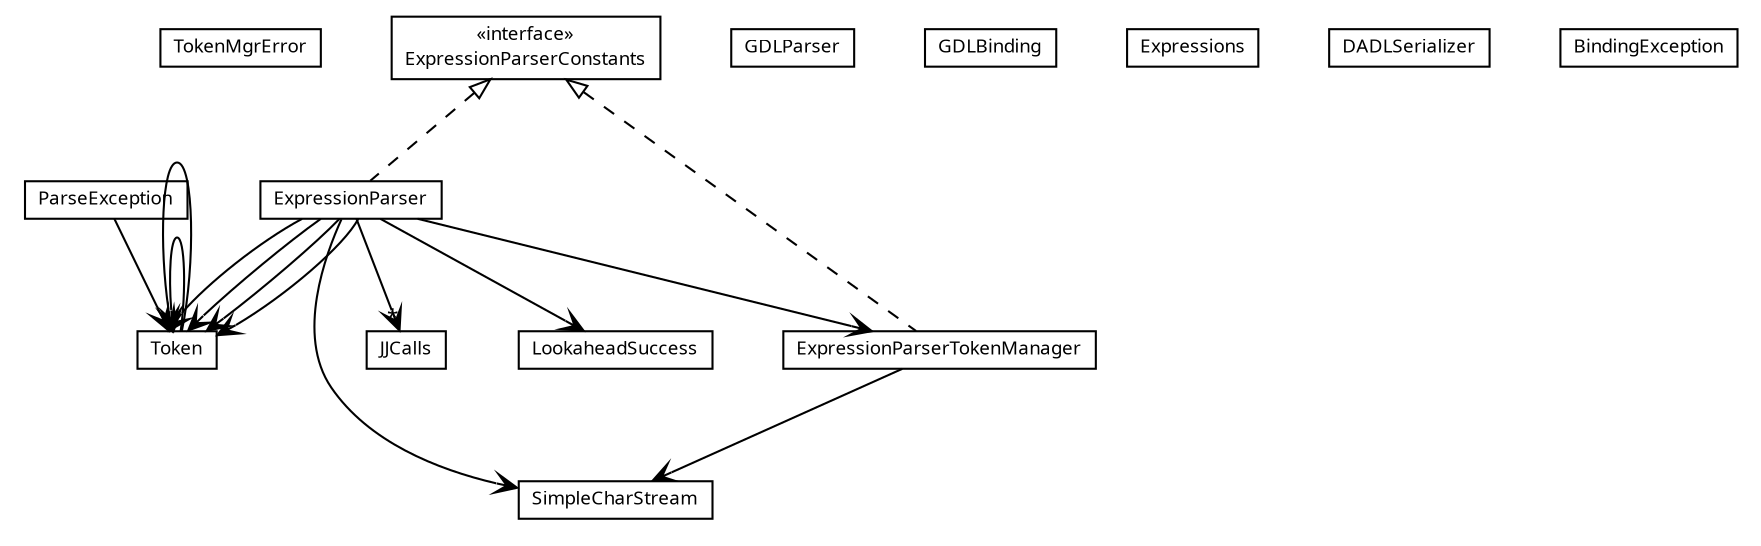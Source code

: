 #!/usr/local/bin/dot
#
# Class diagram 
# Generated by UMLGraph version R5_6 (http://www.umlgraph.org/)
#

digraph G {
	edge [fontname="Trebuchet MS",fontsize=10,labelfontname="Trebuchet MS",labelfontsize=10];
	node [fontname="Trebuchet MS",fontsize=10,shape=plaintext];
	nodesep=0.25;
	ranksep=0.5;
	// se.cambio.cds.gdl.parser.TokenMgrError
	c20524 [label=<<table title="se.cambio.cds.gdl.parser.TokenMgrError" border="0" cellborder="1" cellspacing="0" cellpadding="2" port="p" href="./TokenMgrError.html">
		<tr><td><table border="0" cellspacing="0" cellpadding="1">
<tr><td align="center" balign="center"><font face="Trebuchet MS"> TokenMgrError </font></td></tr>
		</table></td></tr>
		</table>>, URL="./TokenMgrError.html", fontname="Trebuchet MS", fontcolor="black", fontsize=9.0];
	// se.cambio.cds.gdl.parser.Token
	c20525 [label=<<table title="se.cambio.cds.gdl.parser.Token" border="0" cellborder="1" cellspacing="0" cellpadding="2" port="p" href="./Token.html">
		<tr><td><table border="0" cellspacing="0" cellpadding="1">
<tr><td align="center" balign="center"><font face="Trebuchet MS"> Token </font></td></tr>
		</table></td></tr>
		</table>>, URL="./Token.html", fontname="Trebuchet MS", fontcolor="black", fontsize=9.0];
	// se.cambio.cds.gdl.parser.SimpleCharStream
	c20526 [label=<<table title="se.cambio.cds.gdl.parser.SimpleCharStream" border="0" cellborder="1" cellspacing="0" cellpadding="2" port="p" href="./SimpleCharStream.html">
		<tr><td><table border="0" cellspacing="0" cellpadding="1">
<tr><td align="center" balign="center"><font face="Trebuchet MS"> SimpleCharStream </font></td></tr>
		</table></td></tr>
		</table>>, URL="./SimpleCharStream.html", fontname="Trebuchet MS", fontcolor="black", fontsize=9.0];
	// se.cambio.cds.gdl.parser.ParseException
	c20527 [label=<<table title="se.cambio.cds.gdl.parser.ParseException" border="0" cellborder="1" cellspacing="0" cellpadding="2" port="p" href="./ParseException.html">
		<tr><td><table border="0" cellspacing="0" cellpadding="1">
<tr><td align="center" balign="center"><font face="Trebuchet MS"> ParseException </font></td></tr>
		</table></td></tr>
		</table>>, URL="./ParseException.html", fontname="Trebuchet MS", fontcolor="black", fontsize=9.0];
	// se.cambio.cds.gdl.parser.GDLParser
	c20528 [label=<<table title="se.cambio.cds.gdl.parser.GDLParser" border="0" cellborder="1" cellspacing="0" cellpadding="2" port="p" href="./GDLParser.html">
		<tr><td><table border="0" cellspacing="0" cellpadding="1">
<tr><td align="center" balign="center"><font face="Trebuchet MS"> GDLParser </font></td></tr>
		</table></td></tr>
		</table>>, URL="./GDLParser.html", fontname="Trebuchet MS", fontcolor="black", fontsize=9.0];
	// se.cambio.cds.gdl.parser.GDLBinding
	c20529 [label=<<table title="se.cambio.cds.gdl.parser.GDLBinding" border="0" cellborder="1" cellspacing="0" cellpadding="2" port="p" href="./GDLBinding.html">
		<tr><td><table border="0" cellspacing="0" cellpadding="1">
<tr><td align="center" balign="center"><font face="Trebuchet MS"> GDLBinding </font></td></tr>
		</table></td></tr>
		</table>>, URL="./GDLBinding.html", fontname="Trebuchet MS", fontcolor="black", fontsize=9.0];
	// se.cambio.cds.gdl.parser.Expressions
	c20530 [label=<<table title="se.cambio.cds.gdl.parser.Expressions" border="0" cellborder="1" cellspacing="0" cellpadding="2" port="p" href="./Expressions.html">
		<tr><td><table border="0" cellspacing="0" cellpadding="1">
<tr><td align="center" balign="center"><font face="Trebuchet MS"> Expressions </font></td></tr>
		</table></td></tr>
		</table>>, URL="./Expressions.html", fontname="Trebuchet MS", fontcolor="black", fontsize=9.0];
	// se.cambio.cds.gdl.parser.ExpressionParserTokenManager
	c20531 [label=<<table title="se.cambio.cds.gdl.parser.ExpressionParserTokenManager" border="0" cellborder="1" cellspacing="0" cellpadding="2" port="p" href="./ExpressionParserTokenManager.html">
		<tr><td><table border="0" cellspacing="0" cellpadding="1">
<tr><td align="center" balign="center"><font face="Trebuchet MS"> ExpressionParserTokenManager </font></td></tr>
		</table></td></tr>
		</table>>, URL="./ExpressionParserTokenManager.html", fontname="Trebuchet MS", fontcolor="black", fontsize=9.0];
	// se.cambio.cds.gdl.parser.ExpressionParserConstants
	c20532 [label=<<table title="se.cambio.cds.gdl.parser.ExpressionParserConstants" border="0" cellborder="1" cellspacing="0" cellpadding="2" port="p" href="./ExpressionParserConstants.html">
		<tr><td><table border="0" cellspacing="0" cellpadding="1">
<tr><td align="center" balign="center"> &#171;interface&#187; </td></tr>
<tr><td align="center" balign="center"><font face="Trebuchet MS"> ExpressionParserConstants </font></td></tr>
		</table></td></tr>
		</table>>, URL="./ExpressionParserConstants.html", fontname="Trebuchet MS", fontcolor="black", fontsize=9.0];
	// se.cambio.cds.gdl.parser.ExpressionParser
	c20533 [label=<<table title="se.cambio.cds.gdl.parser.ExpressionParser" border="0" cellborder="1" cellspacing="0" cellpadding="2" port="p" href="./ExpressionParser.html">
		<tr><td><table border="0" cellspacing="0" cellpadding="1">
<tr><td align="center" balign="center"><font face="Trebuchet MS"> ExpressionParser </font></td></tr>
		</table></td></tr>
		</table>>, URL="./ExpressionParser.html", fontname="Trebuchet MS", fontcolor="black", fontsize=9.0];
	// se.cambio.cds.gdl.parser.DADLSerializer
	c20534 [label=<<table title="se.cambio.cds.gdl.parser.DADLSerializer" border="0" cellborder="1" cellspacing="0" cellpadding="2" port="p" href="./DADLSerializer.html">
		<tr><td><table border="0" cellspacing="0" cellpadding="1">
<tr><td align="center" balign="center"><font face="Trebuchet MS"> DADLSerializer </font></td></tr>
		</table></td></tr>
		</table>>, URL="./DADLSerializer.html", fontname="Trebuchet MS", fontcolor="black", fontsize=9.0];
	// se.cambio.cds.gdl.parser.BindingException
	c20535 [label=<<table title="se.cambio.cds.gdl.parser.BindingException" border="0" cellborder="1" cellspacing="0" cellpadding="2" port="p" href="./BindingException.html">
		<tr><td><table border="0" cellspacing="0" cellpadding="1">
<tr><td align="center" balign="center"><font face="Trebuchet MS"> BindingException </font></td></tr>
		</table></td></tr>
		</table>>, URL="./BindingException.html", fontname="Trebuchet MS", fontcolor="black", fontsize=9.0];
	//se.cambio.cds.gdl.parser.ExpressionParserTokenManager implements se.cambio.cds.gdl.parser.ExpressionParserConstants
	c20532:p -> c20531:p [dir=back,arrowtail=empty,style=dashed];
	//se.cambio.cds.gdl.parser.ExpressionParser implements se.cambio.cds.gdl.parser.ExpressionParserConstants
	c20532:p -> c20533:p [dir=back,arrowtail=empty,style=dashed];
	// se.cambio.cds.gdl.parser.Token NAVASSOC se.cambio.cds.gdl.parser.Token
	c20525:p -> c20525:p [taillabel="", label="", headlabel="", fontname="Trebuchet MS", fontcolor="black", fontsize=10.0, color="black", arrowhead=open];
	// se.cambio.cds.gdl.parser.Token NAVASSOC se.cambio.cds.gdl.parser.Token
	c20525:p -> c20525:p [taillabel="", label="", headlabel="", fontname="Trebuchet MS", fontcolor="black", fontsize=10.0, color="black", arrowhead=open];
	// se.cambio.cds.gdl.parser.ParseException NAVASSOC se.cambio.cds.gdl.parser.Token
	c20527:p -> c20525:p [taillabel="", label="", headlabel="", fontname="Trebuchet MS", fontcolor="black", fontsize=10.0, color="black", arrowhead=open];
	// se.cambio.cds.gdl.parser.ExpressionParserTokenManager NAVASSOC se.cambio.cds.gdl.parser.SimpleCharStream
	c20531:p -> c20526:p [taillabel="", label="", headlabel="", fontname="Trebuchet MS", fontcolor="black", fontsize=10.0, color="black", arrowhead=open];
	// se.cambio.cds.gdl.parser.ExpressionParser NAVASSOC se.cambio.cds.gdl.parser.ExpressionParserTokenManager
	c20533:p -> c20531:p [taillabel="", label="", headlabel="", fontname="Trebuchet MS", fontcolor="black", fontsize=10.0, color="black", arrowhead=open];
	// se.cambio.cds.gdl.parser.ExpressionParser NAVASSOC se.cambio.cds.gdl.parser.SimpleCharStream
	c20533:p -> c20526:p [taillabel="", label="", headlabel="", fontname="Trebuchet MS", fontcolor="black", fontsize=10.0, color="black", arrowhead=open];
	// se.cambio.cds.gdl.parser.ExpressionParser NAVASSOC se.cambio.cds.gdl.parser.Token
	c20533:p -> c20525:p [taillabel="", label="", headlabel="", fontname="Trebuchet MS", fontcolor="black", fontsize=10.0, color="black", arrowhead=open];
	// se.cambio.cds.gdl.parser.ExpressionParser NAVASSOC se.cambio.cds.gdl.parser.Token
	c20533:p -> c20525:p [taillabel="", label="", headlabel="", fontname="Trebuchet MS", fontcolor="black", fontsize=10.0, color="black", arrowhead=open];
	// se.cambio.cds.gdl.parser.ExpressionParser NAVASSOC se.cambio.cds.gdl.parser.Token
	c20533:p -> c20525:p [taillabel="", label="", headlabel="", fontname="Trebuchet MS", fontcolor="black", fontsize=10.0, color="black", arrowhead=open];
	// se.cambio.cds.gdl.parser.ExpressionParser NAVASSOC se.cambio.cds.gdl.parser.Token
	c20533:p -> c20525:p [taillabel="", label="", headlabel="", fontname="Trebuchet MS", fontcolor="black", fontsize=10.0, color="black", arrowhead=open];
	// se.cambio.cds.gdl.parser.ExpressionParser NAVASSOC se.cambio.cds.gdl.parser.ExpressionParser.JJCalls
	c20533:p -> c20909:p [taillabel="", label="", headlabel="*", fontname="Trebuchet MS", fontcolor="black", fontsize=10.0, color="black", arrowhead=open];
	// se.cambio.cds.gdl.parser.ExpressionParser NAVASSOC se.cambio.cds.gdl.parser.ExpressionParser.LookaheadSuccess
	c20533:p -> c20910:p [taillabel="", label="", headlabel="", fontname="Trebuchet MS", fontcolor="black", fontsize=10.0, color="black", arrowhead=open];
	// se.cambio.cds.gdl.parser.ExpressionParser.JJCalls
	c20909 [label=<<table title="se.cambio.cds.gdl.parser.ExpressionParser.JJCalls" border="0" cellborder="1" cellspacing="0" cellpadding="2" port="p" href="http://java.sun.com/j2se/1.4.2/docs/api/se/cambio/cds/gdl/parser/ExpressionParser/JJCalls.html">
		<tr><td><table border="0" cellspacing="0" cellpadding="1">
<tr><td align="center" balign="center"><font face="Trebuchet MS"> JJCalls </font></td></tr>
		</table></td></tr>
		</table>>, URL="http://java.sun.com/j2se/1.4.2/docs/api/se/cambio/cds/gdl/parser/ExpressionParser/JJCalls.html", fontname="Trebuchet MS", fontcolor="black", fontsize=9.0];
	// se.cambio.cds.gdl.parser.ExpressionParser.LookaheadSuccess
	c20910 [label=<<table title="se.cambio.cds.gdl.parser.ExpressionParser.LookaheadSuccess" border="0" cellborder="1" cellspacing="0" cellpadding="2" port="p" href="http://java.sun.com/j2se/1.4.2/docs/api/se/cambio/cds/gdl/parser/ExpressionParser/LookaheadSuccess.html">
		<tr><td><table border="0" cellspacing="0" cellpadding="1">
<tr><td align="center" balign="center"><font face="Trebuchet MS"> LookaheadSuccess </font></td></tr>
		</table></td></tr>
		</table>>, URL="http://java.sun.com/j2se/1.4.2/docs/api/se/cambio/cds/gdl/parser/ExpressionParser/LookaheadSuccess.html", fontname="Trebuchet MS", fontcolor="black", fontsize=9.0];
}

